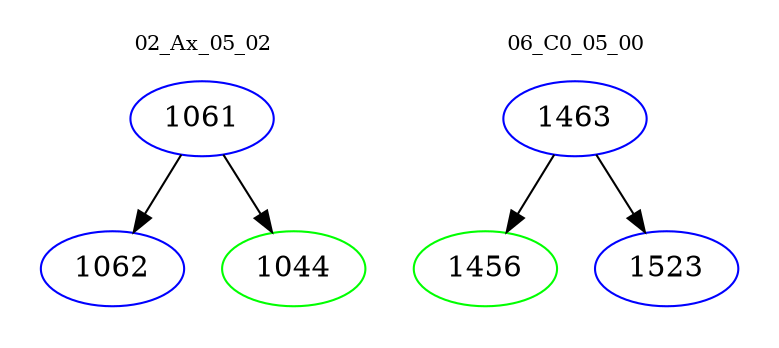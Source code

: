 digraph{
subgraph cluster_0 {
color = white
label = "02_Ax_05_02";
fontsize=10;
T0_1061 [label="1061", color="blue"]
T0_1061 -> T0_1062 [color="black"]
T0_1062 [label="1062", color="blue"]
T0_1061 -> T0_1044 [color="black"]
T0_1044 [label="1044", color="green"]
}
subgraph cluster_1 {
color = white
label = "06_C0_05_00";
fontsize=10;
T1_1463 [label="1463", color="blue"]
T1_1463 -> T1_1456 [color="black"]
T1_1456 [label="1456", color="green"]
T1_1463 -> T1_1523 [color="black"]
T1_1523 [label="1523", color="blue"]
}
}
